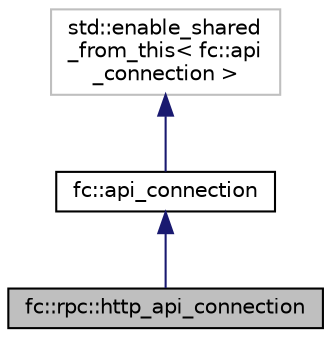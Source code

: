 digraph "fc::rpc::http_api_connection"
{
  edge [fontname="Helvetica",fontsize="10",labelfontname="Helvetica",labelfontsize="10"];
  node [fontname="Helvetica",fontsize="10",shape=record];
  Node3 [label="fc::rpc::http_api_connection",height=0.2,width=0.4,color="black", fillcolor="grey75", style="filled", fontcolor="black"];
  Node4 -> Node3 [dir="back",color="midnightblue",fontsize="10",style="solid"];
  Node4 [label="fc::api_connection",height=0.2,width=0.4,color="black", fillcolor="white", style="filled",URL="$classfc_1_1api__connection.html"];
  Node5 -> Node4 [dir="back",color="midnightblue",fontsize="10",style="solid"];
  Node5 [label="std::enable_shared\l_from_this\< fc::api\l_connection \>",height=0.2,width=0.4,color="grey75", fillcolor="white", style="filled"];
}
